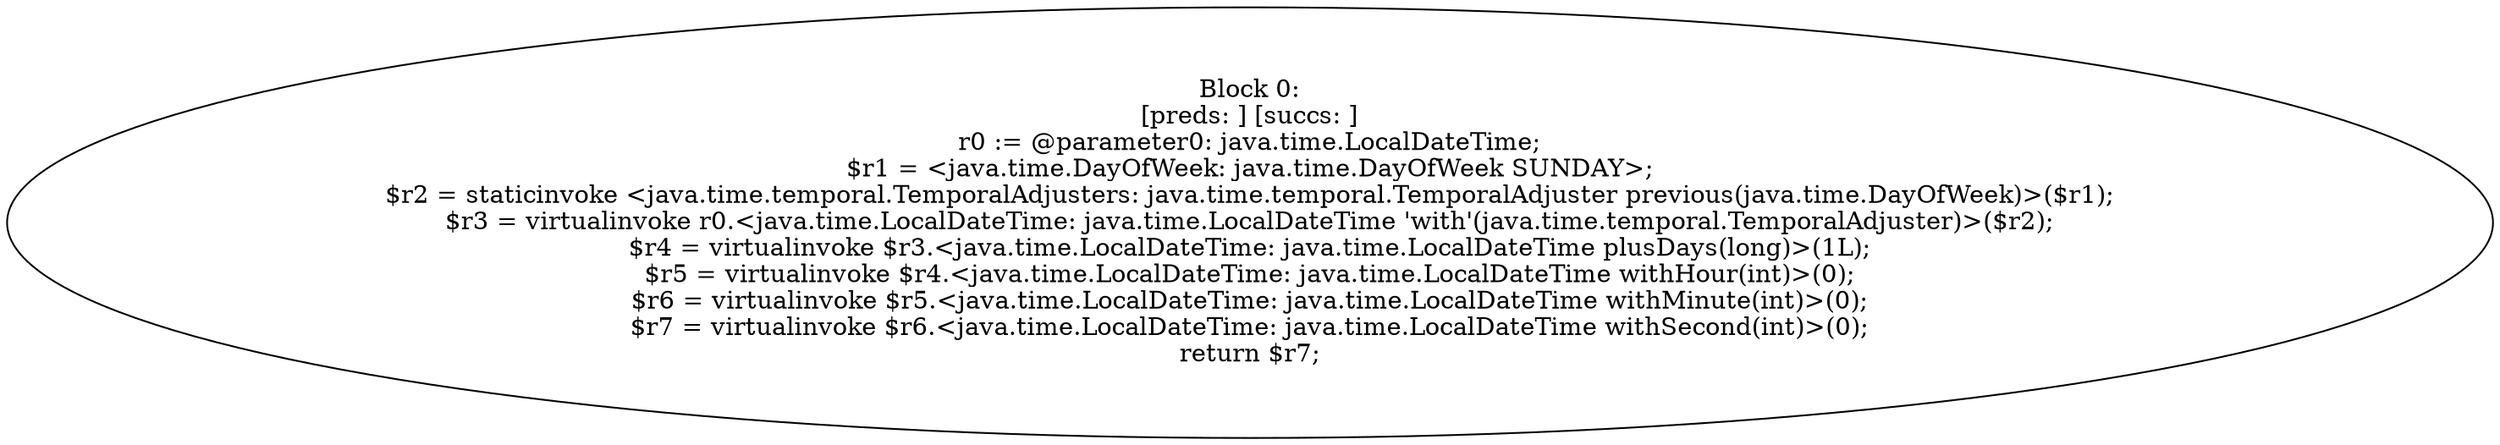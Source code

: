 digraph "unitGraph" {
    "Block 0:
[preds: ] [succs: ]
r0 := @parameter0: java.time.LocalDateTime;
$r1 = <java.time.DayOfWeek: java.time.DayOfWeek SUNDAY>;
$r2 = staticinvoke <java.time.temporal.TemporalAdjusters: java.time.temporal.TemporalAdjuster previous(java.time.DayOfWeek)>($r1);
$r3 = virtualinvoke r0.<java.time.LocalDateTime: java.time.LocalDateTime 'with'(java.time.temporal.TemporalAdjuster)>($r2);
$r4 = virtualinvoke $r3.<java.time.LocalDateTime: java.time.LocalDateTime plusDays(long)>(1L);
$r5 = virtualinvoke $r4.<java.time.LocalDateTime: java.time.LocalDateTime withHour(int)>(0);
$r6 = virtualinvoke $r5.<java.time.LocalDateTime: java.time.LocalDateTime withMinute(int)>(0);
$r7 = virtualinvoke $r6.<java.time.LocalDateTime: java.time.LocalDateTime withSecond(int)>(0);
return $r7;
"
}
